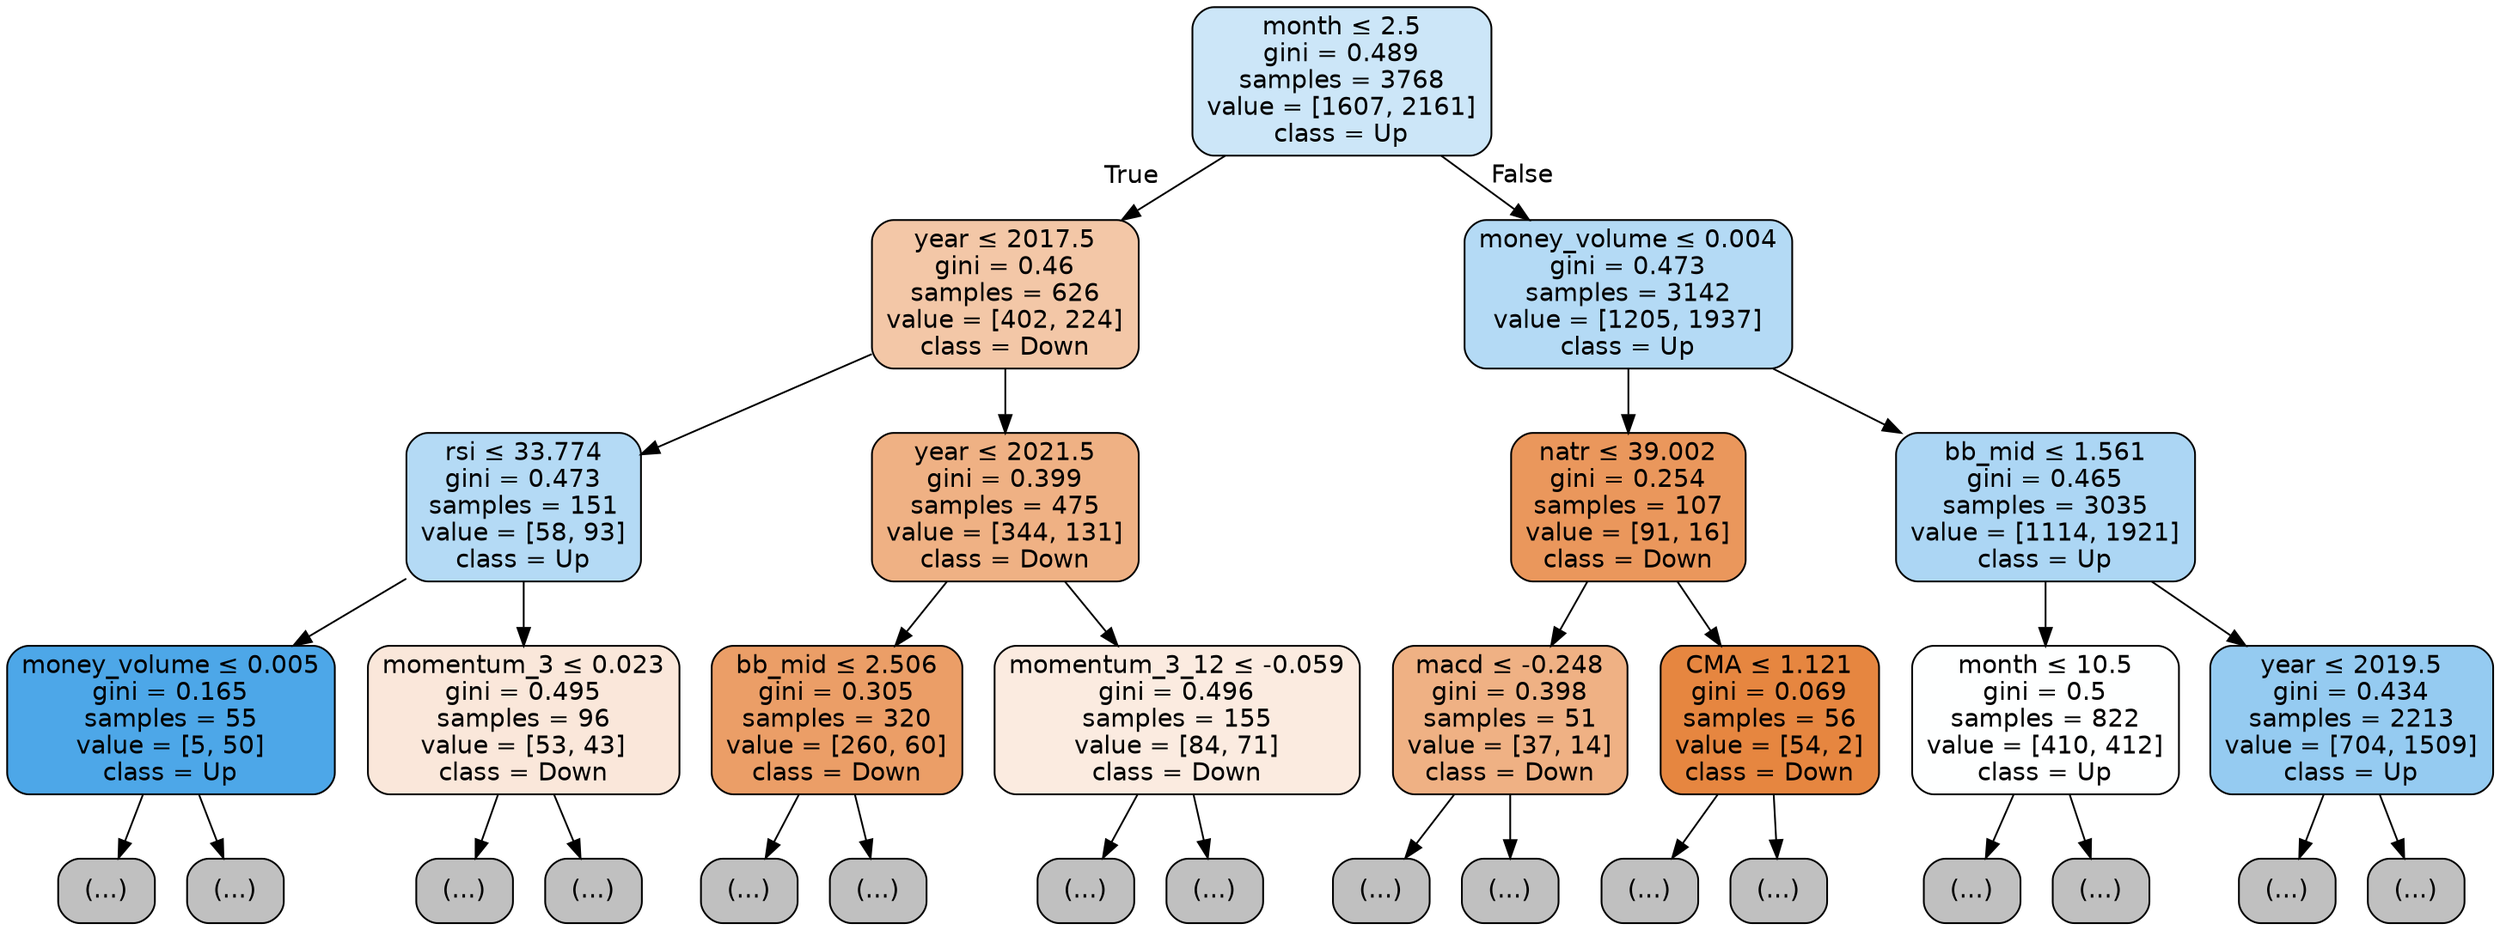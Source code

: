 digraph Tree {
node [shape=box, style="filled, rounded", color="black", fontname="helvetica"] ;
edge [fontname="helvetica"] ;
0 [label=<month &le; 2.5<br/>gini = 0.489<br/>samples = 3768<br/>value = [1607, 2161]<br/>class = Up>, fillcolor="#cce6f8"] ;
1 [label=<year &le; 2017.5<br/>gini = 0.46<br/>samples = 626<br/>value = [402, 224]<br/>class = Down>, fillcolor="#f3c7a7"] ;
0 -> 1 [labeldistance=2.5, labelangle=45, headlabel="True"] ;
2 [label=<rsi &le; 33.774<br/>gini = 0.473<br/>samples = 151<br/>value = [58, 93]<br/>class = Up>, fillcolor="#b4daf5"] ;
1 -> 2 ;
3 [label=<money_volume &le; 0.005<br/>gini = 0.165<br/>samples = 55<br/>value = [5, 50]<br/>class = Up>, fillcolor="#4da7e8"] ;
2 -> 3 ;
4 [label="(...)", fillcolor="#C0C0C0"] ;
3 -> 4 ;
5 [label="(...)", fillcolor="#C0C0C0"] ;
3 -> 5 ;
8 [label=<momentum_3 &le; 0.023<br/>gini = 0.495<br/>samples = 96<br/>value = [53, 43]<br/>class = Down>, fillcolor="#fae7da"] ;
2 -> 8 ;
9 [label="(...)", fillcolor="#C0C0C0"] ;
8 -> 9 ;
12 [label="(...)", fillcolor="#C0C0C0"] ;
8 -> 12 ;
15 [label=<year &le; 2021.5<br/>gini = 0.399<br/>samples = 475<br/>value = [344, 131]<br/>class = Down>, fillcolor="#efb184"] ;
1 -> 15 ;
16 [label=<bb_mid &le; 2.506<br/>gini = 0.305<br/>samples = 320<br/>value = [260, 60]<br/>class = Down>, fillcolor="#eb9e67"] ;
15 -> 16 ;
17 [label="(...)", fillcolor="#C0C0C0"] ;
16 -> 17 ;
20 [label="(...)", fillcolor="#C0C0C0"] ;
16 -> 20 ;
23 [label=<momentum_3_12 &le; -0.059<br/>gini = 0.496<br/>samples = 155<br/>value = [84, 71]<br/>class = Down>, fillcolor="#fbebe0"] ;
15 -> 23 ;
24 [label="(...)", fillcolor="#C0C0C0"] ;
23 -> 24 ;
27 [label="(...)", fillcolor="#C0C0C0"] ;
23 -> 27 ;
30 [label=<money_volume &le; 0.004<br/>gini = 0.473<br/>samples = 3142<br/>value = [1205, 1937]<br/>class = Up>, fillcolor="#b4daf5"] ;
0 -> 30 [labeldistance=2.5, labelangle=-45, headlabel="False"] ;
31 [label=<natr &le; 39.002<br/>gini = 0.254<br/>samples = 107<br/>value = [91, 16]<br/>class = Down>, fillcolor="#ea975c"] ;
30 -> 31 ;
32 [label=<macd &le; -0.248<br/>gini = 0.398<br/>samples = 51<br/>value = [37, 14]<br/>class = Down>, fillcolor="#efb184"] ;
31 -> 32 ;
33 [label="(...)", fillcolor="#C0C0C0"] ;
32 -> 33 ;
36 [label="(...)", fillcolor="#C0C0C0"] ;
32 -> 36 ;
39 [label=<CMA &le; 1.121<br/>gini = 0.069<br/>samples = 56<br/>value = [54, 2]<br/>class = Down>, fillcolor="#e68640"] ;
31 -> 39 ;
40 [label="(...)", fillcolor="#C0C0C0"] ;
39 -> 40 ;
43 [label="(...)", fillcolor="#C0C0C0"] ;
39 -> 43 ;
46 [label=<bb_mid &le; 1.561<br/>gini = 0.465<br/>samples = 3035<br/>value = [1114, 1921]<br/>class = Up>, fillcolor="#acd6f4"] ;
30 -> 46 ;
47 [label=<month &le; 10.5<br/>gini = 0.5<br/>samples = 822<br/>value = [410, 412]<br/>class = Up>, fillcolor="#feffff"] ;
46 -> 47 ;
48 [label="(...)", fillcolor="#C0C0C0"] ;
47 -> 48 ;
51 [label="(...)", fillcolor="#C0C0C0"] ;
47 -> 51 ;
54 [label=<year &le; 2019.5<br/>gini = 0.434<br/>samples = 2213<br/>value = [704, 1509]<br/>class = Up>, fillcolor="#95cbf1"] ;
46 -> 54 ;
55 [label="(...)", fillcolor="#C0C0C0"] ;
54 -> 55 ;
58 [label="(...)", fillcolor="#C0C0C0"] ;
54 -> 58 ;
}